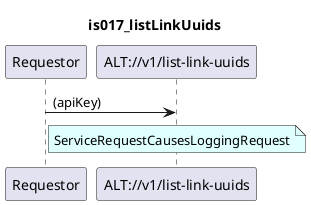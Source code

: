 @startuml is017_listLinkUuids

title
is017_listLinkUuids
end title

participant "Requestor" as requestor
participant "ALT://v1/list-link-uuids" as alt

requestor -> alt : (apiKey)

note over alt #LightCyan
ServiceRequestCausesLoggingRequest
end note

@enduml